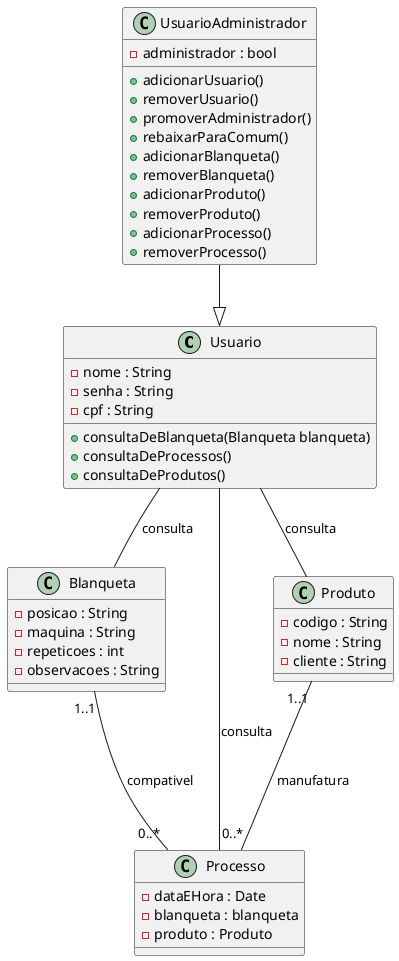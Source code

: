@startuml
class Usuario{
    -nome : String
    -senha : String
    -cpf : String

    +consultaDeBlanqueta(Blanqueta blanqueta)
    +consultaDeProcessos()
    +consultaDeProdutos()
}
class UsuarioAdministrador{
    -administrador : bool
    'controle de usuarios
    +adicionarUsuario()
    +removerUsuario()
    +promoverAdministrador()
    +rebaixarParaComum()
    'controle de Blanquetas
    +adicionarBlanqueta()
    +removerBlanqueta()
    'controle de Produtos
    +adicionarProduto()
    +removerProduto()
    'controle de Processo
    +adicionarProcesso()
    +removerProcesso()
}
class Blanqueta{
    -posicao : String
    -maquina : String
    -repeticoes : int
    -observacoes : String
}
class Processo{
    -dataEHora : Date
    -blanqueta : blanqueta
    -produto : Produto
    
}
class Produto{
    -codigo : String
    -nome : String
    -cliente : String
    
    
}


Blanqueta "1..1" --- "0..*" Processo : compativel
Produto"1..1" --- "0..*" Processo:manufatura

UsuarioAdministrador --|> Usuario

Usuario -- Processo : consulta
Usuario --  Blanqueta : consulta
Usuario -- Produto : consulta
@enduml